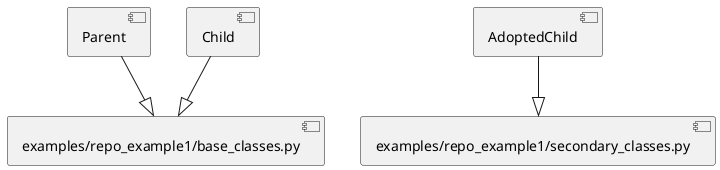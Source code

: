@startuml
skinparam monochrome true
[Parent] -down-|> [examples/repo_example1/base_classes.py]

[Child] -down-|> [examples/repo_example1/base_classes.py]

[AdoptedChild] -down-|> [examples/repo_example1/secondary_classes.py]
@enduml

